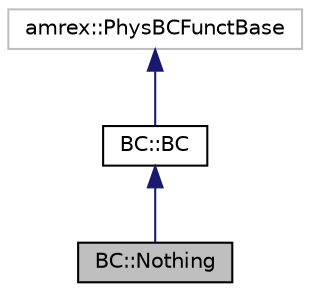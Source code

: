 digraph "BC::Nothing"
{
  edge [fontname="Helvetica",fontsize="10",labelfontname="Helvetica",labelfontsize="10"];
  node [fontname="Helvetica",fontsize="10",shape=record];
  Node1 [label="BC::Nothing",height=0.2,width=0.4,color="black", fillcolor="grey75", style="filled", fontcolor="black"];
  Node2 -> Node1 [dir="back",color="midnightblue",fontsize="10",style="solid",fontname="Helvetica"];
  Node2 [label="BC::BC",height=0.2,width=0.4,color="black", fillcolor="white", style="filled",URL="$classBC_1_1BC.html"];
  Node3 -> Node2 [dir="back",color="midnightblue",fontsize="10",style="solid",fontname="Helvetica"];
  Node3 [label="amrex::PhysBCFunctBase",height=0.2,width=0.4,color="grey75", fillcolor="white", style="filled"];
}
